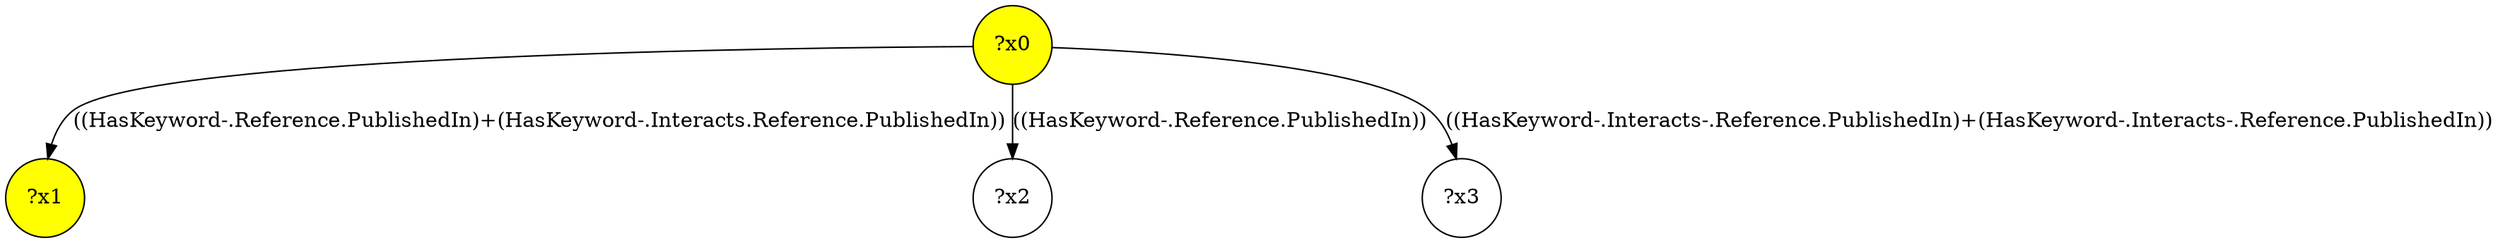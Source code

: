 digraph g {
	x0 [fillcolor="yellow", style="filled," shape=circle, label="?x0"];
	x1 [fillcolor="yellow", style="filled," shape=circle, label="?x1"];
	x0 -> x1 [label="((HasKeyword-.Reference.PublishedIn)+(HasKeyword-.Interacts.Reference.PublishedIn))"];
	x2 [shape=circle, label="?x2"];
	x0 -> x2 [label="((HasKeyword-.Reference.PublishedIn))"];
	x3 [shape=circle, label="?x3"];
	x0 -> x3 [label="((HasKeyword-.Interacts-.Reference.PublishedIn)+(HasKeyword-.Interacts-.Reference.PublishedIn))"];
}
